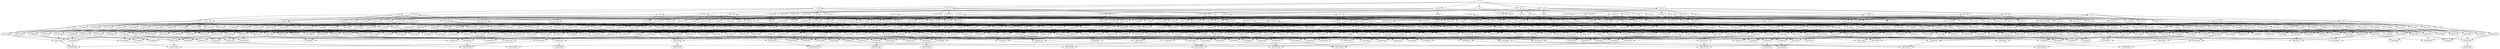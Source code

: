 digraph TicTacToeMoves {
	"...O...X." -> "X..O...X.";
	"...O...X." -> ".X.O...X.";
	"...O...X." -> "..XO...X.";
	"...O...X." -> "...OX..X.";
	"...O...X." -> "...O.X.X.";
	"...O...X." -> "...O..XX.";
	"...O...X." -> "...O...XX";
	"...O...XX" -> "O..O...XX";
	"...O...XX" -> ".O.O...XX";
	"...O...XX" -> "..OO...XX";
	"...O...XX" -> "...OO..XX";
	"...O...XX" -> "...O.O.XX";
	"...O...XX" -> "...O..OXX";
	"...O..XX." -> "O..O..XX.";
	"...O..XX." -> ".O.O..XX.";
	"...O..XX." -> "..OO..XX.";
	"...O..XX." -> "...OO.XX.";
	"...O..XX." -> "...O.OXX.";
	"...O..XX." -> "...O..XXO";
	"...O.X.X." -> "O..O.X.X.";
	"...O.X.X." -> ".O.O.X.X.";
	"...O.X.X." -> "..OO.X.X.";
	"...O.X.X." -> "...OOX.X.";
	"...O.X.X." -> "...O.XOX.";
	"...O.X.X." -> "...O.X.XO";
	"...OX..X." -> "O..OX..X.";
	"...OX..X." -> ".O.OX..X.";
	"...OX..X." -> "..OOX..X.";
	"...OX..X." -> "...OXO.X.";
	"...OX..X." -> "...OX.OX.";
	"...OX..X." -> "...OX..XO";
	"..XO...X." -> "O.XO...X.";
	"..XO...X." -> ".OXO...X.";
	"..XO...X." -> "..XOO..X.";
	"..XO...X." -> "..XO.O.X.";
	"..XO...X." -> "..XO..OX.";
	"..XO...X." -> "..XO...XO";
	".X.O...X." -> "OX.O...X.";
	".X.O...X." -> ".XOO...X.";
	".X.O...X." -> ".X.OO..X.";
	".X.O...X." -> ".X.O.O.X.";
	".X.O...X." -> ".X.O..OX.";
	".X.O...X." -> ".X.O...XO";
	"X..O...X." -> "XO.O...X.";
	"X..O...X." -> "X.OO...X.";
	"X..O...X." -> "X..OO..X.";
	"X..O...X." -> "X..O.O.X.";
	"X..O...X." -> "X..O..OX.";
	"X..O...X." -> "X..O...XO";
	"...O..OXX" -> "X..O..OXX";
	"...O..OXX" -> ".X.O..OXX";
	"...O..OXX" -> "..XO..OXX";
	"...O..OXX" -> "...OX.OXX";
	"...O..OXX" -> "...O.XOXX";
	"...O..XXO" -> "X..O..XXO";
	"...O..XXO" -> ".X.O..XXO";
	"...O..XXO" -> "..XO..XXO";
	"...O..XXO" -> "...OX.XXO";
	"...O..XXO" -> "...O.XXXO";
	"...O.O.XX" -> "X..O.O.XX";
	"...O.O.XX" -> ".X.O.O.XX";
	"...O.O.XX" -> "..XO.O.XX";
	"...O.O.XX" -> "...OXO.XX";
	"...O.O.XX" -> "...O.OXXX";
	"...O.OXX." -> "X..O.OXX.";
	"...O.OXX." -> ".X.O.OXX.";
	"...O.OXX." -> "..XO.OXX.";
	"...O.OXX." -> "...OXOXX.";
	"...O.OXX." -> "...O.OXXX";
	"...O.X.XO" -> "X..O.X.XO";
	"...O.X.XO" -> ".X.O.X.XO";
	"...O.X.XO" -> "..XO.X.XO";
	"...O.X.XO" -> "...OXX.XO";
	"...O.X.XO" -> "...O.XXXO";
	"...O.XOX." -> "X..O.XOX.";
	"...O.XOX." -> ".X.O.XOX.";
	"...O.XOX." -> "..XO.XOX.";
	"...O.XOX." -> "...OXXOX.";
	"...O.XOX." -> "...O.XOXX";
	"...OO..XX" -> "X..OO..XX";
	"...OO..XX" -> ".X.OO..XX";
	"...OO..XX" -> "..XOO..XX";
	"...OO..XX" -> "...OOX.XX";
	"...OO..XX" -> "...OO.XXX";
	"...OO.XX." -> "X..OO.XX.";
	"...OO.XX." -> ".X.OO.XX.";
	"...OO.XX." -> "..XOO.XX.";
	"...OO.XX." -> "...OOXXX.";
	"...OO.XX." -> "...OO.XXX";
	"...OOX.X." -> "X..OOX.X.";
	"...OOX.X." -> ".X.OOX.X.";
	"...OOX.X." -> "..XOOX.X.";
	"...OOX.X." -> "...OOXXX.";
	"...OOX.X." -> "...OOX.XX";
	"...OX..XO" -> "X..OX..XO";
	"...OX..XO" -> ".X.OX..XO";
	"...OX..XO" -> "..XOX..XO";
	"...OX..XO" -> "...OXX.XO";
	"...OX..XO" -> "...OX.XXO";
	"...OX.OX." -> "X..OX.OX.";
	"...OX.OX." -> ".X.OX.OX.";
	"...OX.OX." -> "..XOX.OX.";
	"...OX.OX." -> "...OXXOX.";
	"...OX.OX." -> "...OX.OXX";
	"...OXO.X." -> "X..OXO.X.";
	"...OXO.X." -> ".X.OXO.X.";
	"...OXO.X." -> "..XOXO.X.";
	"...OXO.X." -> "...OXOXX.";
	"...OXO.X." -> "...OXO.XX";
	"..OO...XX" -> "X.OO...XX";
	"..OO...XX" -> ".XOO...XX";
	"..OO...XX" -> "..OOX..XX";
	"..OO...XX" -> "..OO.X.XX";
	"..OO...XX" -> "..OO..XXX";
	"..OO..XX." -> "X.OO..XX.";
	"..OO..XX." -> ".XOO..XX.";
	"..OO..XX." -> "..OOX.XX.";
	"..OO..XX." -> "..OO.XXX.";
	"..OO..XX." -> "..OO..XXX";
	"..OO.X.X." -> "X.OO.X.X.";
	"..OO.X.X." -> ".XOO.X.X.";
	"..OO.X.X." -> "..OOXX.X.";
	"..OO.X.X." -> "..OO.XXX.";
	"..OO.X.X." -> "..OO.X.XX";
	"..OOX..X." -> "X.OOX..X.";
	"..OOX..X." -> ".XOOX..X.";
	"..OOX..X." -> "..OOXX.X.";
	"..OOX..X." -> "..OOX.XX.";
	"..OOX..X." -> "..OOX..XX";
	"..XO...XO" -> "X.XO...XO";
	"..XO...XO" -> ".XXO...XO";
	"..XO...XO" -> "..XOX..XO";
	"..XO...XO" -> "..XO.X.XO";
	"..XO...XO" -> "..XO..XXO";
	"..XO..OX." -> "X.XO..OX.";
	"..XO..OX." -> ".XXO..OX.";
	"..XO..OX." -> "..XOX.OX.";
	"..XO..OX." -> "..XO.XOX.";
	"..XO..OX." -> "..XO..OXX";
	"..XO.O.X." -> "X.XO.O.X.";
	"..XO.O.X." -> ".XXO.O.X.";
	"..XO.O.X." -> "..XOXO.X.";
	"..XO.O.X." -> "..XO.OXX.";
	"..XO.O.X." -> "..XO.O.XX";
	"..XOO..X." -> "X.XOO..X.";
	"..XOO..X." -> ".XXOO..X.";
	"..XOO..X." -> "..XOOX.X.";
	"..XOO..X." -> "..XOO.XX.";
	"..XOO..X." -> "..XOO..XX";
	".O.O...XX" -> "XO.O...XX";
	".O.O...XX" -> ".OXO...XX";
	".O.O...XX" -> ".O.OX..XX";
	".O.O...XX" -> ".O.O.X.XX";
	".O.O...XX" -> ".O.O..XXX";
	".O.O..XX." -> "XO.O..XX.";
	".O.O..XX." -> ".OXO..XX.";
	".O.O..XX." -> ".O.OX.XX.";
	".O.O..XX." -> ".O.O.XXX.";
	".O.O..XX." -> ".O.O..XXX";
	".O.O.X.X." -> "XO.O.X.X.";
	".O.O.X.X." -> ".OXO.X.X.";
	".O.O.X.X." -> ".O.OXX.X.";
	".O.O.X.X." -> ".O.O.XXX.";
	".O.O.X.X." -> ".O.O.X.XX";
	".O.OX..X." -> "XO.OX..X.";
	".O.OX..X." -> ".OXOX..X.";
	".O.OX..X." -> ".O.OXX.X.";
	".O.OX..X." -> ".O.OX.XX.";
	".O.OX..X." -> ".O.OX..XX";
	".OXO...X." -> "XOXO...X.";
	".OXO...X." -> ".OXOX..X.";
	".OXO...X." -> ".OXO.X.X.";
	".OXO...X." -> ".OXO..XX.";
	".OXO...X." -> ".OXO...XX";
	".X.O...XO" -> "XX.O...XO";
	".X.O...XO" -> ".XXO...XO";
	".X.O...XO" -> ".X.OX..XO";
	".X.O...XO" -> ".X.O.X.XO";
	".X.O...XO" -> ".X.O..XXO";
	".X.O..OX." -> "XX.O..OX.";
	".X.O..OX." -> ".XXO..OX.";
	".X.O..OX." -> ".X.OX.OX.";
	".X.O..OX." -> ".X.O.XOX.";
	".X.O..OX." -> ".X.O..OXX";
	".X.O.O.X." -> "XX.O.O.X.";
	".X.O.O.X." -> ".XXO.O.X.";
	".X.O.O.X." -> ".X.OXO.X.";
	".X.O.O.X." -> ".X.O.OXX.";
	".X.O.O.X." -> ".X.O.O.XX";
	".X.OO..X." -> "XX.OO..X.";
	".X.OO..X." -> ".XXOO..X.";
	".X.OO..X." -> ".X.OOX.X.";
	".X.OO..X." -> ".X.OO.XX.";
	".X.OO..X." -> ".X.OO..XX";
	".XOO...X." -> "XXOO...X.";
	".XOO...X." -> ".XOOX..X.";
	".XOO...X." -> ".XOO.X.X.";
	".XOO...X." -> ".XOO..XX.";
	".XOO...X." -> ".XOO...XX";
	"O..O...XX" -> "OX.O...XX";
	"O..O...XX" -> "O.XO...XX";
	"O..O...XX" -> "O..OX..XX";
	"O..O...XX" -> "O..O.X.XX";
	"O..O...XX" -> "O..O..XXX";
	"O..O..XX." -> "OX.O..XX.";
	"O..O..XX." -> "O.XO..XX.";
	"O..O..XX." -> "O..OX.XX.";
	"O..O..XX." -> "O..O.XXX.";
	"O..O..XX." -> "O..O..XXX";
	"O..O.X.X." -> "OX.O.X.X.";
	"O..O.X.X." -> "O.XO.X.X.";
	"O..O.X.X." -> "O..OXX.X.";
	"O..O.X.X." -> "O..O.XXX.";
	"O..O.X.X." -> "O..O.X.XX";
	"O..OX..X." -> "OX.OX..X.";
	"O..OX..X." -> "O.XOX..X.";
	"O..OX..X." -> "O..OXX.X.";
	"O..OX..X." -> "O..OX.XX.";
	"O..OX..X." -> "O..OX..XX";
	"O.XO...X." -> "OXXO...X.";
	"O.XO...X." -> "O.XOX..X.";
	"O.XO...X." -> "O.XO.X.X.";
	"O.XO...X." -> "O.XO..XX.";
	"O.XO...X." -> "O.XO...XX";
	"OX.O...X." -> "OXXO...X.";
	"OX.O...X." -> "OX.OX..X.";
	"OX.O...X." -> "OX.O.X.X.";
	"OX.O...X." -> "OX.O..XX.";
	"OX.O...X." -> "OX.O...XX";
	"X..O...XO" -> "XX.O...XO";
	"X..O...XO" -> "X.XO...XO";
	"X..O...XO" -> "X..OX..XO";
	"X..O...XO" -> "X..O.X.XO";
	"X..O...XO" -> "X..O..XXO";
	"X..O..OX." -> "XX.O..OX.";
	"X..O..OX." -> "X.XO..OX.";
	"X..O..OX." -> "X..OX.OX.";
	"X..O..OX." -> "X..O.XOX.";
	"X..O..OX." -> "X..O..OXX";
	"X..O.O.X." -> "XX.O.O.X.";
	"X..O.O.X." -> "X.XO.O.X.";
	"X..O.O.X." -> "X..OXO.X.";
	"X..O.O.X." -> "X..O.OXX.";
	"X..O.O.X." -> "X..O.O.XX";
	"X..OO..X." -> "XX.OO..X.";
	"X..OO..X." -> "X.XOO..X.";
	"X..OO..X." -> "X..OOX.X.";
	"X..OO..X." -> "X..OO.XX.";
	"X..OO..X." -> "X..OO..XX";
	"X.OO...X." -> "XXOO...X.";
	"X.OO...X." -> "X.OOX..X.";
	"X.OO...X." -> "X.OO.X.X.";
	"X.OO...X." -> "X.OO..XX.";
	"X.OO...X." -> "X.OO...XX";
	"XO.O...X." -> "XOXO...X.";
	"XO.O...X." -> "XO.OX..X.";
	"XO.O...X." -> "XO.O.X.X.";
	"XO.O...X." -> "XO.O..XX.";
	"XO.O...X." -> "XO.O...XX";
	"...O.XOXX" -> "O..O.XOXX";
	"...O.XOXX" -> ".O.O.XOXX";
	"...O.XOXX" -> "..OO.XOXX";
	"...O.XOXX" -> "...OOXOXX";
	"...O.XXXO" -> "O..O.XXXO";
	"...O.XXXO" -> ".O.O.XXXO";
	"...O.XXXO" -> "..OO.XXXO";
	"...O.XXXO" -> "...OOXXXO";
	"...OOX.XX" -> "O..OOX.XX";
	"...OOX.XX" -> ".O.OOX.XX";
	"...OOX.XX" -> "..OOOX.XX";
	"...OOX.XX" -> "...OOXOXX";
	"...OOXXX." -> "O..OOXXX.";
	"...OOXXX." -> ".O.OOXXX.";
	"...OOXXX." -> "..OOOXXX.";
	"...OOXXX." -> "...OOXXXO";
	"...OX.OXX" -> "O..OX.OXX";
	"...OX.OXX" -> ".O.OX.OXX";
	"...OX.OXX" -> "..OOX.OXX";
	"...OX.OXX" -> "...OXOOXX";
	"...OX.XXO" -> "O..OX.XXO";
	"...OX.XXO" -> ".O.OX.XXO";
	"...OX.XXO" -> "..OOX.XXO";
	"...OX.XXO" -> "...OXOXXO";
	"...OXO.XX" -> "O..OXO.XX";
	"...OXO.XX" -> ".O.OXO.XX";
	"...OXO.XX" -> "..OOXO.XX";
	"...OXO.XX" -> "...OXOOXX";
	"...OXOXX." -> "O..OXOXX.";
	"...OXOXX." -> ".O.OXOXX.";
	"...OXOXX." -> "..OOXOXX.";
	"...OXOXX." -> "...OXOXXO";
	"...OXX.XO" -> "O..OXX.XO";
	"...OXX.XO" -> ".O.OXX.XO";
	"...OXX.XO" -> "..OOXX.XO";
	"...OXX.XO" -> "...OXXOXO";
	"...OXXOX." -> "O..OXXOX.";
	"...OXXOX." -> ".O.OXXOX.";
	"...OXXOX." -> "..OOXXOX.";
	"...OXXOX." -> "...OXXOXO";
	"..OO.X.XX" -> "O.OO.X.XX";
	"..OO.X.XX" -> ".OOO.X.XX";
	"..OO.X.XX" -> "..OOOX.XX";
	"..OO.X.XX" -> "..OO.XOXX";
	"..OO.XXX." -> "O.OO.XXX.";
	"..OO.XXX." -> ".OOO.XXX.";
	"..OO.XXX." -> "..OOOXXX.";
	"..OO.XXX." -> "..OO.XXXO";
	"..OOX..XX" -> "O.OOX..XX";
	"..OOX..XX" -> ".OOOX..XX";
	"..OOX..XX" -> "..OOXO.XX";
	"..OOX..XX" -> "..OOX.OXX";
	"..OOX.XX." -> "O.OOX.XX.";
	"..OOX.XX." -> ".OOOX.XX.";
	"..OOX.XX." -> "..OOXOXX.";
	"..OOX.XX." -> "..OOX.XXO";
	"..OOXX.X." -> "O.OOXX.X.";
	"..OOXX.X." -> ".OOOXX.X.";
	"..OOXX.X." -> "..OOXXOX.";
	"..OOXX.X." -> "..OOXX.XO";
	"..XO..OXX" -> "O.XO..OXX";
	"..XO..OXX" -> ".OXO..OXX";
	"..XO..OXX" -> "..XOO.OXX";
	"..XO..OXX" -> "..XO.OOXX";
	"..XO..XXO" -> "O.XO..XXO";
	"..XO..XXO" -> ".OXO..XXO";
	"..XO..XXO" -> "..XOO.XXO";
	"..XO..XXO" -> "..XO.OXXO";
	"..XO.O.XX" -> "O.XO.O.XX";
	"..XO.O.XX" -> ".OXO.O.XX";
	"..XO.O.XX" -> "..XOOO.XX";
	"..XO.O.XX" -> "..XO.OOXX";
	"..XO.OXX." -> "O.XO.OXX.";
	"..XO.OXX." -> ".OXO.OXX.";
	"..XO.OXX." -> "..XOOOXX.";
	"..XO.OXX." -> "..XO.OXXO";
	"..XO.X.XO" -> "O.XO.X.XO";
	"..XO.X.XO" -> ".OXO.X.XO";
	"..XO.X.XO" -> "..XOOX.XO";
	"..XO.X.XO" -> "..XO.XOXO";
	"..XO.XOX." -> "O.XO.XOX.";
	"..XO.XOX." -> ".OXO.XOX.";
	"..XO.XOX." -> "..XOOXOX.";
	"..XO.XOX." -> "..XO.XOXO";
	"..XOO..XX" -> "O.XOO..XX";
	"..XOO..XX" -> ".OXOO..XX";
	"..XOO..XX" -> "..XOOO.XX";
	"..XOO..XX" -> "..XOO.OXX";
	"..XOO.XX." -> "O.XOO.XX.";
	"..XOO.XX." -> ".OXOO.XX.";
	"..XOO.XX." -> "..XOOOXX.";
	"..XOO.XX." -> "..XOO.XXO";
	"..XOOX.X." -> "O.XOOX.X.";
	"..XOOX.X." -> ".OXOOX.X.";
	"..XOOX.X." -> "..XOOXOX.";
	"..XOOX.X." -> "..XOOX.XO";
	"..XOX..XO" -> "O.XOX..XO";
	"..XOX..XO" -> ".OXOX..XO";
	"..XOX..XO" -> "..XOXO.XO";
	"..XOX..XO" -> "..XOX.OXO";
	"..XOX.OX." -> "O.XOX.OX.";
	"..XOX.OX." -> ".OXOX.OX.";
	"..XOX.OX." -> "..XOXOOX.";
	"..XOX.OX." -> "..XOX.OXO";
	"..XOXO.X." -> "O.XOXO.X.";
	"..XOXO.X." -> ".OXOXO.X.";
	"..XOXO.X." -> "..XOXOOX.";
	"..XOXO.X." -> "..XOXO.XO";
	".O.O.X.XX" -> "OO.O.X.XX";
	".O.O.X.XX" -> ".OOO.X.XX";
	".O.O.X.XX" -> ".O.OOX.XX";
	".O.O.X.XX" -> ".O.O.XOXX";
	".O.O.XXX." -> "OO.O.XXX.";
	".O.O.XXX." -> ".OOO.XXX.";
	".O.O.XXX." -> ".O.OOXXX.";
	".O.O.XXX." -> ".O.O.XXXO";
	".O.OX..XX" -> "OO.OX..XX";
	".O.OX..XX" -> ".OOOX..XX";
	".O.OX..XX" -> ".O.OXO.XX";
	".O.OX..XX" -> ".O.OX.OXX";
	".O.OX.XX." -> "OO.OX.XX.";
	".O.OX.XX." -> ".OOOX.XX.";
	".O.OX.XX." -> ".O.OXOXX.";
	".O.OX.XX." -> ".O.OX.XXO";
	".O.OXX.X." -> "OO.OXX.X.";
	".O.OXX.X." -> ".OOOXX.X.";
	".O.OXX.X." -> ".O.OXXOX.";
	".O.OXX.X." -> ".O.OXX.XO";
	".OXO...XX" -> "OOXO...XX";
	".OXO...XX" -> ".OXOO..XX";
	".OXO...XX" -> ".OXO.O.XX";
	".OXO...XX" -> ".OXO..OXX";
	".OXO..XX." -> "OOXO..XX.";
	".OXO..XX." -> ".OXOO.XX.";
	".OXO..XX." -> ".OXO.OXX.";
	".OXO..XX." -> ".OXO..XXO";
	".OXO.X.X." -> "OOXO.X.X.";
	".OXO.X.X." -> ".OXOOX.X.";
	".OXO.X.X." -> ".OXO.XOX.";
	".OXO.X.X." -> ".OXO.X.XO";
	".OXOX..X." -> "OOXOX..X.";
	".OXOX..X." -> ".OXOXO.X.";
	".OXOX..X." -> ".OXOX.OX.";
	".OXOX..X." -> ".OXOX..XO";
	".X.O..OXX" -> "OX.O..OXX";
	".X.O..OXX" -> ".XOO..OXX";
	".X.O..OXX" -> ".X.OO.OXX";
	".X.O..OXX" -> ".X.O.OOXX";
	".X.O..XXO" -> "OX.O..XXO";
	".X.O..XXO" -> ".XOO..XXO";
	".X.O..XXO" -> ".X.OO.XXO";
	".X.O..XXO" -> ".X.O.OXXO";
	".X.O.O.XX" -> "OX.O.O.XX";
	".X.O.O.XX" -> ".XOO.O.XX";
	".X.O.O.XX" -> ".X.OOO.XX";
	".X.O.O.XX" -> ".X.O.OOXX";
	".X.O.OXX." -> "OX.O.OXX.";
	".X.O.OXX." -> ".XOO.OXX.";
	".X.O.OXX." -> ".X.OOOXX.";
	".X.O.OXX." -> ".X.O.OXXO";
	".X.O.X.XO" -> "OX.O.X.XO";
	".X.O.X.XO" -> ".XOO.X.XO";
	".X.O.X.XO" -> ".X.OOX.XO";
	".X.O.X.XO" -> ".X.O.XOXO";
	".X.O.XOX." -> "OX.O.XOX.";
	".X.O.XOX." -> ".XOO.XOX.";
	".X.O.XOX." -> ".X.OOXOX.";
	".X.O.XOX." -> ".X.O.XOXO";
	".X.OO..XX" -> "OX.OO..XX";
	".X.OO..XX" -> ".XOOO..XX";
	".X.OO..XX" -> ".X.OOO.XX";
	".X.OO..XX" -> ".X.OO.OXX";
	".X.OO.XX." -> "OX.OO.XX.";
	".X.OO.XX." -> ".XOOO.XX.";
	".X.OO.XX." -> ".X.OOOXX.";
	".X.OO.XX." -> ".X.OO.XXO";
	".X.OOX.X." -> "OX.OOX.X.";
	".X.OOX.X." -> ".XOOOX.X.";
	".X.OOX.X." -> ".X.OOXOX.";
	".X.OOX.X." -> ".X.OOX.XO";
	".XOO...XX" -> "OXOO...XX";
	".XOO...XX" -> ".XOOO..XX";
	".XOO...XX" -> ".XOO.O.XX";
	".XOO...XX" -> ".XOO..OXX";
	".XOO..XX." -> "OXOO..XX.";
	".XOO..XX." -> ".XOOO.XX.";
	".XOO..XX." -> ".XOO.OXX.";
	".XOO..XX." -> ".XOO..XXO";
	".XOO.X.X." -> "OXOO.X.X.";
	".XOO.X.X." -> ".XOOOX.X.";
	".XOO.X.X." -> ".XOO.XOX.";
	".XOO.X.X." -> ".XOO.X.XO";
	".XXO...XO" -> "OXXO...XO";
	".XXO...XO" -> ".XXOO..XO";
	".XXO...XO" -> ".XXO.O.XO";
	".XXO...XO" -> ".XXO..OXO";
	".XXO..OX." -> "OXXO..OX.";
	".XXO..OX." -> ".XXOO.OX.";
	".XXO..OX." -> ".XXO.OOX.";
	".XXO..OX." -> ".XXO..OXO";
	".XXO.O.X." -> "OXXO.O.X.";
	".XXO.O.X." -> ".XXOOO.X.";
	".XXO.O.X." -> ".XXO.OOX.";
	".XXO.O.X." -> ".XXO.O.XO";
	".XXOO..X." -> "OXXOO..X.";
	".XXOO..X." -> ".XXOOO.X.";
	".XXOO..X." -> ".XXOO.OX.";
	".XXOO..X." -> ".XXOO..XO";
	"O..O.X.XX" -> "OO.O.X.XX";
	"O..O.X.XX" -> "O.OO.X.XX";
	"O..O.X.XX" -> "O..OOX.XX";
	"O..O.X.XX" -> "O..O.XOXX";
	"O..O.XXX." -> "OO.O.XXX.";
	"O..O.XXX." -> "O.OO.XXX.";
	"O..O.XXX." -> "O..OOXXX.";
	"O..O.XXX." -> "O..O.XXXO";
	"O..OX..XX" -> "OO.OX..XX";
	"O..OX..XX" -> "O.OOX..XX";
	"O..OX..XX" -> "O..OXO.XX";
	"O..OX..XX" -> "O..OX.OXX";
	"O..OX.XX." -> "OO.OX.XX.";
	"O..OX.XX." -> "O.OOX.XX.";
	"O..OX.XX." -> "O..OXOXX.";
	"O..OX.XX." -> "O..OX.XXO";
	"O..OXX.X." -> "OO.OXX.X.";
	"O..OXX.X." -> "O.OOXX.X.";
	"O..OXX.X." -> "O..OXXOX.";
	"O..OXX.X." -> "O..OXX.XO";
	"O.XO...XX" -> "OOXO...XX";
	"O.XO...XX" -> "O.XOO..XX";
	"O.XO...XX" -> "O.XO.O.XX";
	"O.XO...XX" -> "O.XO..OXX";
	"O.XO..XX." -> "OOXO..XX.";
	"O.XO..XX." -> "O.XOO.XX.";
	"O.XO..XX." -> "O.XO.OXX.";
	"O.XO..XX." -> "O.XO..XXO";
	"O.XO.X.X." -> "OOXO.X.X.";
	"O.XO.X.X." -> "O.XOOX.X.";
	"O.XO.X.X." -> "O.XO.XOX.";
	"O.XO.X.X." -> "O.XO.X.XO";
	"O.XOX..X." -> "OOXOX..X.";
	"O.XOX..X." -> "O.XOXO.X.";
	"O.XOX..X." -> "O.XOX.OX.";
	"O.XOX..X." -> "O.XOX..XO";
	"OX.O...XX" -> "OXOO...XX";
	"OX.O...XX" -> "OX.OO..XX";
	"OX.O...XX" -> "OX.O.O.XX";
	"OX.O...XX" -> "OX.O..OXX";
	"OX.O..XX." -> "OXOO..XX.";
	"OX.O..XX." -> "OX.OO.XX.";
	"OX.O..XX." -> "OX.O.OXX.";
	"OX.O..XX." -> "OX.O..XXO";
	"OX.O.X.X." -> "OXOO.X.X.";
	"OX.O.X.X." -> "OX.OOX.X.";
	"OX.O.X.X." -> "OX.O.XOX.";
	"OX.O.X.X." -> "OX.O.X.XO";
	"OXXO...X." -> "OXXOO..X.";
	"OXXO...X." -> "OXXO.O.X.";
	"OXXO...X." -> "OXXO..OX.";
	"OXXO...X." -> "OXXO...XO";
	"X..O..OXX" -> "XO.O..OXX";
	"X..O..OXX" -> "X.OO..OXX";
	"X..O..OXX" -> "X..OO.OXX";
	"X..O..OXX" -> "X..O.OOXX";
	"X..O..XXO" -> "XO.O..XXO";
	"X..O..XXO" -> "X.OO..XXO";
	"X..O..XXO" -> "X..OO.XXO";
	"X..O..XXO" -> "X..O.OXXO";
	"X..O.O.XX" -> "XO.O.O.XX";
	"X..O.O.XX" -> "X.OO.O.XX";
	"X..O.O.XX" -> "X..OOO.XX";
	"X..O.O.XX" -> "X..O.OOXX";
	"X..O.OXX." -> "XO.O.OXX.";
	"X..O.OXX." -> "X.OO.OXX.";
	"X..O.OXX." -> "X..OOOXX.";
	"X..O.OXX." -> "X..O.OXXO";
	"X..O.X.XO" -> "XO.O.X.XO";
	"X..O.X.XO" -> "X.OO.X.XO";
	"X..O.X.XO" -> "X..OOX.XO";
	"X..O.X.XO" -> "X..O.XOXO";
	"X..O.XOX." -> "XO.O.XOX.";
	"X..O.XOX." -> "X.OO.XOX.";
	"X..O.XOX." -> "X..OOXOX.";
	"X..O.XOX." -> "X..O.XOXO";
	"X..OO..XX" -> "XO.OO..XX";
	"X..OO..XX" -> "X.OOO..XX";
	"X..OO..XX" -> "X..OOO.XX";
	"X..OO..XX" -> "X..OO.OXX";
	"X..OO.XX." -> "XO.OO.XX.";
	"X..OO.XX." -> "X.OOO.XX.";
	"X..OO.XX." -> "X..OOOXX.";
	"X..OO.XX." -> "X..OO.XXO";
	"X..OOX.X." -> "XO.OOX.X.";
	"X..OOX.X." -> "X.OOOX.X.";
	"X..OOX.X." -> "X..OOXOX.";
	"X..OOX.X." -> "X..OOX.XO";
	"X..OX..XO" -> "XO.OX..XO";
	"X..OX..XO" -> "X.OOX..XO";
	"X..OX..XO" -> "X..OXO.XO";
	"X..OX..XO" -> "X..OX.OXO";
	"X..OX.OX." -> "XO.OX.OX.";
	"X..OX.OX." -> "X.OOX.OX.";
	"X..OX.OX." -> "X..OXOOX.";
	"X..OX.OX." -> "X..OX.OXO";
	"X..OXO.X." -> "XO.OXO.X.";
	"X..OXO.X." -> "X.OOXO.X.";
	"X..OXO.X." -> "X..OXOOX.";
	"X..OXO.X." -> "X..OXO.XO";
	"X.OO...XX" -> "XOOO...XX";
	"X.OO...XX" -> "X.OOO..XX";
	"X.OO...XX" -> "X.OO.O.XX";
	"X.OO...XX" -> "X.OO..OXX";
	"X.OO..XX." -> "XOOO..XX.";
	"X.OO..XX." -> "X.OOO.XX.";
	"X.OO..XX." -> "X.OO.OXX.";
	"X.OO..XX." -> "X.OO..XXO";
	"X.OO.X.X." -> "XOOO.X.X.";
	"X.OO.X.X." -> "X.OOOX.X.";
	"X.OO.X.X." -> "X.OO.XOX.";
	"X.OO.X.X." -> "X.OO.X.XO";
	"X.OOX..X." -> "XOOOX..X.";
	"X.OOX..X." -> "X.OOXO.X.";
	"X.OOX..X." -> "X.OOX.OX.";
	"X.OOX..X." -> "X.OOX..XO";
	"X.XO...XO" -> "XOXO...XO";
	"X.XO...XO" -> "X.XOO..XO";
	"X.XO...XO" -> "X.XO.O.XO";
	"X.XO...XO" -> "X.XO..OXO";
	"X.XO..OX." -> "XOXO..OX.";
	"X.XO..OX." -> "X.XOO.OX.";
	"X.XO..OX." -> "X.XO.OOX.";
	"X.XO..OX." -> "X.XO..OXO";
	"X.XO.O.X." -> "XOXO.O.X.";
	"X.XO.O.X." -> "X.XOOO.X.";
	"X.XO.O.X." -> "X.XO.OOX.";
	"X.XO.O.X." -> "X.XO.O.XO";
	"X.XOO..X." -> "XOXOO..X.";
	"X.XOO..X." -> "X.XOOO.X.";
	"X.XOO..X." -> "X.XOO.OX.";
	"X.XOO..X." -> "X.XOO..XO";
	"XO.O...XX" -> "XOOO...XX";
	"XO.O...XX" -> "XO.OO..XX";
	"XO.O...XX" -> "XO.O.O.XX";
	"XO.O...XX" -> "XO.O..OXX";
	"XO.O..XX." -> "XOOO..XX.";
	"XO.O..XX." -> "XO.OO.XX.";
	"XO.O..XX." -> "XO.O.OXX.";
	"XO.O..XX." -> "XO.O..XXO";
	"XO.O.X.X." -> "XOOO.X.X.";
	"XO.O.X.X." -> "XO.OOX.X.";
	"XO.O.X.X." -> "XO.O.XOX.";
	"XO.O.X.X." -> "XO.O.X.XO";
	"XO.OX..X." -> "XOOOX..X.";
	"XO.OX..X." -> "XO.OXO.X.";
	"XO.OX..X." -> "XO.OX.OX.";
	"XO.OX..X." -> "XO.OX..XO";
	"XOXO...X." -> "XOXOO..X.";
	"XOXO...X." -> "XOXO.O.X.";
	"XOXO...X." -> "XOXO..OX.";
	"XOXO...X." -> "XOXO...XO";
	"XX.O...XO" -> "XXOO...XO";
	"XX.O...XO" -> "XX.OO..XO";
	"XX.O...XO" -> "XX.O.O.XO";
	"XX.O...XO" -> "XX.O..OXO";
	"XX.O..OX." -> "XXOO..OX.";
	"XX.O..OX." -> "XX.OO.OX.";
	"XX.O..OX." -> "XX.O.OOX.";
	"XX.O..OX." -> "XX.O..OXO";
	"XX.O.O.X." -> "XXOO.O.X.";
	"XX.O.O.X." -> "XX.OOO.X.";
	"XX.O.O.X." -> "XX.O.OOX.";
	"XX.O.O.X." -> "XX.O.O.XO";
	"XX.OO..X." -> "XXOOO..X.";
	"XX.OO..X." -> "XX.OOO.X.";
	"XX.OO..X." -> "XX.OO.OX.";
	"XX.OO..X." -> "XX.OO..XO";
	"XXOO...X." -> "XXOOO..X.";
	"XXOO...X." -> "XXOO.O.X.";
	"XXOO...X." -> "XXOO..OX.";
	"XXOO...X." -> "XXOO...XO";
	"...OOXOXX" -> "X..OOXOXX";
	"...OOXOXX" -> ".X.OOXOXX";
	"...OOXOXX" -> "..XOOXOXX";
	"...OOXXXO" -> "X..OOXXXO";
	"...OOXXXO" -> ".X.OOXXXO";
	"...OOXXXO" -> "..XOOXXXO";
	"...OXOOXX" -> "X..OXOOXX";
	"...OXOOXX" -> ".X.OXOOXX";
	"...OXOOXX" -> "..XOXOOXX";
	"...OXOXXO" -> "X..OXOXXO";
	"...OXOXXO" -> ".X.OXOXXO";
	"...OXOXXO" -> "..XOXOXXO";
	"...OXXOXO" -> "X..OXXOXO";
	"...OXXOXO" -> ".X.OXXOXO";
	"...OXXOXO" -> "..XOXXOXO";
	"..OO.XOXX" -> "X.OO.XOXX";
	"..OO.XOXX" -> ".XOO.XOXX";
	"..OO.XOXX" -> "..OOXXOXX";
	"..OO.XXXO" -> "X.OO.XXXO";
	"..OO.XXXO" -> ".XOO.XXXO";
	"..OO.XXXO" -> "..OOXXXXO";
	"..OOOX.XX" -> "X.OOOX.XX";
	"..OOOX.XX" -> ".XOOOX.XX";
	"..OOOX.XX" -> "..OOOXXXX";
	"..OOOXXX." -> "X.OOOXXX.";
	"..OOOXXX." -> ".XOOOXXX.";
	"..OOOXXX." -> "..OOOXXXX";
	"..OOX.OXX" -> "X.OOX.OXX";
	"..OOX.OXX" -> ".XOOX.OXX";
	"..OOX.OXX" -> "..OOXXOXX";
	"..OOX.XXO" -> "X.OOX.XXO";
	"..OOX.XXO" -> ".XOOX.XXO";
	"..OOX.XXO" -> "..OOXXXXO";
	"..OOXO.XX" -> "X.OOXO.XX";
	"..OOXO.XX" -> ".XOOXO.XX";
	"..OOXO.XX" -> "..OOXOXXX";
	"..OOXOXX." -> "X.OOXOXX.";
	"..OOXOXX." -> ".XOOXOXX.";
	"..OOXOXX." -> "..OOXOXXX";
	"..OOXX.XO" -> "X.OOXX.XO";
	"..OOXX.XO" -> ".XOOXX.XO";
	"..OOXX.XO" -> "..OOXXXXO";
	"..OOXXOX." -> "X.OOXXOX.";
	"..OOXXOX." -> ".XOOXXOX.";
	"..OOXXOX." -> "..OOXXOXX";
	"..XO.OOXX" -> "X.XO.OOXX";
	"..XO.OOXX" -> ".XXO.OOXX";
	"..XO.OOXX" -> "..XOXOOXX";
	"..XO.OXXO" -> "X.XO.OXXO";
	"..XO.OXXO" -> ".XXO.OXXO";
	"..XO.OXXO" -> "..XOXOXXO";
	"..XO.XOXO" -> "X.XO.XOXO";
	"..XO.XOXO" -> ".XXO.XOXO";
	"..XO.XOXO" -> "..XOXXOXO";
	"..XOO.OXX" -> "X.XOO.OXX";
	"..XOO.OXX" -> ".XXOO.OXX";
	"..XOO.OXX" -> "..XOOXOXX";
	"..XOO.XXO" -> "X.XOO.XXO";
	"..XOO.XXO" -> ".XXOO.XXO";
	"..XOO.XXO" -> "..XOOXXXO";
	"..XOOX.XO" -> "X.XOOX.XO";
	"..XOOX.XO" -> ".XXOOX.XO";
	"..XOOX.XO" -> "..XOOXXXO";
	"..XOOXOX." -> "X.XOOXOX.";
	"..XOOXOX." -> ".XXOOXOX.";
	"..XOOXOX." -> "..XOOXOXX";
	"..XOX.OXO" -> "X.XOX.OXO";
	"..XOX.OXO" -> ".XXOX.OXO";
	"..XOX.OXO" -> "..XOXXOXO";
	"..XOXO.XO" -> "X.XOXO.XO";
	"..XOXO.XO" -> ".XXOXO.XO";
	"..XOXO.XO" -> "..XOXOXXO";
	"..XOXOOX." -> "X.XOXOOX.";
	"..XOXOOX." -> ".XXOXOOX.";
	"..XOXOOX." -> "..XOXOOXX";
	".O.O.XOXX" -> "XO.O.XOXX";
	".O.O.XOXX" -> ".OXO.XOXX";
	".O.O.XOXX" -> ".O.OXXOXX";
	".O.O.XXXO" -> "XO.O.XXXO";
	".O.O.XXXO" -> ".OXO.XXXO";
	".O.O.XXXO" -> ".O.OXXXXO";
	".O.OOX.XX" -> "XO.OOX.XX";
	".O.OOX.XX" -> ".OXOOX.XX";
	".O.OOX.XX" -> ".O.OOXXXX";
	".O.OOXXX." -> "XO.OOXXX.";
	".O.OOXXX." -> ".OXOOXXX.";
	".O.OOXXX." -> ".O.OOXXXX";
	".O.OX.OXX" -> "XO.OX.OXX";
	".O.OX.OXX" -> ".OXOX.OXX";
	".O.OX.OXX" -> ".O.OXXOXX";
	".O.OX.XXO" -> "XO.OX.XXO";
	".O.OX.XXO" -> ".OXOX.XXO";
	".O.OX.XXO" -> ".O.OXXXXO";
	".O.OXO.XX" -> "XO.OXO.XX";
	".O.OXO.XX" -> ".OXOXO.XX";
	".O.OXO.XX" -> ".O.OXOXXX";
	".O.OXOXX." -> "XO.OXOXX.";
	".O.OXOXX." -> ".OXOXOXX.";
	".O.OXOXX." -> ".O.OXOXXX";
	".O.OXX.XO" -> "XO.OXX.XO";
	".O.OXX.XO" -> ".OXOXX.XO";
	".O.OXX.XO" -> ".O.OXXXXO";
	".O.OXXOX." -> "XO.OXXOX.";
	".O.OXXOX." -> ".OXOXXOX.";
	".O.OXXOX." -> ".O.OXXOXX";
	".OOO.X.XX" -> "XOOO.X.XX";
	".OOO.X.XX" -> ".OOOXX.XX";
	".OOO.X.XX" -> ".OOO.XXXX";
	".OOO.XXX." -> "XOOO.XXX.";
	".OOO.XXX." -> ".OOOXXXX.";
	".OOO.XXX." -> ".OOO.XXXX";
	".OOOX..XX" -> "XOOOX..XX";
	".OOOX..XX" -> ".OOOXX.XX";
	".OOOX..XX" -> ".OOOX.XXX";
	".OOOX.XX." -> "XOOOX.XX.";
	".OOOX.XX." -> ".OOOXXXX.";
	".OOOX.XX." -> ".OOOX.XXX";
	".OOOXX.X." -> "XOOOXX.X.";
	".OOOXX.X." -> ".OOOXXXX.";
	".OOOXX.X." -> ".OOOXX.XX";
	".OXO..OXX" -> "XOXO..OXX";
	".OXO..OXX" -> ".OXOX.OXX";
	".OXO..OXX" -> ".OXO.XOXX";
	".OXO..XXO" -> "XOXO..XXO";
	".OXO..XXO" -> ".OXOX.XXO";
	".OXO..XXO" -> ".OXO.XXXO";
	".OXO.O.XX" -> "XOXO.O.XX";
	".OXO.O.XX" -> ".OXOXO.XX";
	".OXO.O.XX" -> ".OXO.OXXX";
	".OXO.OXX." -> "XOXO.OXX.";
	".OXO.OXX." -> ".OXOXOXX.";
	".OXO.OXX." -> ".OXO.OXXX";
	".OXO.X.XO" -> "XOXO.X.XO";
	".OXO.X.XO" -> ".OXOXX.XO";
	".OXO.X.XO" -> ".OXO.XXXO";
	".OXO.XOX." -> "XOXO.XOX.";
	".OXO.XOX." -> ".OXOXXOX.";
	".OXO.XOX." -> ".OXO.XOXX";
	".OXOO..XX" -> "XOXOO..XX";
	".OXOO..XX" -> ".OXOOX.XX";
	".OXOO..XX" -> ".OXOO.XXX";
	".OXOO.XX." -> "XOXOO.XX.";
	".OXOO.XX." -> ".OXOOXXX.";
	".OXOO.XX." -> ".OXOO.XXX";
	".OXOOX.X." -> "XOXOOX.X.";
	".OXOOX.X." -> ".OXOOXXX.";
	".OXOOX.X." -> ".OXOOX.XX";
	".OXOX..XO" -> "XOXOX..XO";
	".OXOX..XO" -> ".OXOXX.XO";
	".OXOX..XO" -> ".OXOX.XXO";
	".OXOX.OX." -> "XOXOX.OX.";
	".OXOX.OX." -> ".OXOXXOX.";
	".OXOX.OX." -> ".OXOX.OXX";
	".OXOXO.X." -> "XOXOXO.X.";
	".OXOXO.X." -> ".OXOXOXX.";
	".OXOXO.X." -> ".OXOXO.XX";
	".X.O.OOXX" -> "XX.O.OOXX";
	".X.O.OOXX" -> ".XXO.OOXX";
	".X.O.OOXX" -> ".X.OXOOXX";
	".X.O.OXXO" -> "XX.O.OXXO";
	".X.O.OXXO" -> ".XXO.OXXO";
	".X.O.OXXO" -> ".X.OXOXXO";
	".X.O.XOXO" -> "XX.O.XOXO";
	".X.O.XOXO" -> ".XXO.XOXO";
	".X.O.XOXO" -> ".X.OXXOXO";
	".X.OO.OXX" -> "XX.OO.OXX";
	".X.OO.OXX" -> ".XXOO.OXX";
	".X.OO.OXX" -> ".X.OOXOXX";
	".X.OO.XXO" -> "XX.OO.XXO";
	".X.OO.XXO" -> ".XXOO.XXO";
	".X.OO.XXO" -> ".X.OOXXXO";
	".X.OOX.XO" -> "XX.OOX.XO";
	".X.OOX.XO" -> ".XXOOX.XO";
	".X.OOX.XO" -> ".X.OOXXXO";
	".X.OOXOX." -> "XX.OOXOX.";
	".X.OOXOX." -> ".XXOOXOX.";
	".X.OOXOX." -> ".X.OOXOXX";
	".XOO..OXX" -> "XXOO..OXX";
	".XOO..OXX" -> ".XOOX.OXX";
	".XOO..OXX" -> ".XOO.XOXX";
	".XOO..XXO" -> "XXOO..XXO";
	".XOO..XXO" -> ".XOOX.XXO";
	".XOO..XXO" -> ".XOO.XXXO";
	".XOO.O.XX" -> "XXOO.O.XX";
	".XOO.O.XX" -> ".XOOXO.XX";
	".XOO.O.XX" -> ".XOO.OXXX";
	".XOO.OXX." -> "XXOO.OXX.";
	".XOO.OXX." -> ".XOOXOXX.";
	".XOO.OXX." -> ".XOO.OXXX";
	".XOO.X.XO" -> "XXOO.X.XO";
	".XOO.X.XO" -> ".XOOXX.XO";
	".XOO.X.XO" -> ".XOO.XXXO";
	".XOO.XOX." -> "XXOO.XOX.";
	".XOO.XOX." -> ".XOOXXOX.";
	".XOO.XOX." -> ".XOO.XOXX";
	".XOOO..XX" -> "XXOOO..XX";
	".XOOO..XX" -> ".XOOOX.XX";
	".XOOO..XX" -> ".XOOO.XXX";
	".XOOO.XX." -> "XXOOO.XX.";
	".XOOO.XX." -> ".XOOOXXX.";
	".XOOO.XX." -> ".XOOO.XXX";
	".XOOOX.X." -> "XXOOOX.X.";
	".XOOOX.X." -> ".XOOOXXX.";
	".XOOOX.X." -> ".XOOOX.XX";
	".XXO..OXO" -> "XXXO..OXO";
	".XXO..OXO" -> ".XXOX.OXO";
	".XXO..OXO" -> ".XXO.XOXO";
	".XXO.O.XO" -> "XXXO.O.XO";
	".XXO.O.XO" -> ".XXOXO.XO";
	".XXO.O.XO" -> ".XXO.OXXO";
	".XXO.OOX." -> "XXXO.OOX.";
	".XXO.OOX." -> ".XXOXOOX.";
	".XXO.OOX." -> ".XXO.OOXX";
	".XXOO..XO" -> "XXXOO..XO";
	".XXOO..XO" -> ".XXOOX.XO";
	".XXOO..XO" -> ".XXOO.XXO";
	".XXOO.OX." -> "XXXOO.OX.";
	".XXOO.OX." -> ".XXOOXOX.";
	".XXOO.OX." -> ".XXOO.OXX";
	"O..O.XXXO" -> "OX.O.XXXO";
	"O..O.XXXO" -> "O.XO.XXXO";
	"O..O.XXXO" -> "O..OXXXXO";
	"O..OOX.XX" -> "OX.OOX.XX";
	"O..OOX.XX" -> "O.XOOX.XX";
	"O..OOX.XX" -> "O..OOXXXX";
	"O..OOXXX." -> "OX.OOXXX.";
	"O..OOXXX." -> "O.XOOXXX.";
	"O..OOXXX." -> "O..OOXXXX";
	"O..OX.XXO" -> "OX.OX.XXO";
	"O..OX.XXO" -> "O.XOX.XXO";
	"O..OX.XXO" -> "O..OXXXXO";
	"O..OXO.XX" -> "OX.OXO.XX";
	"O..OXO.XX" -> "O.XOXO.XX";
	"O..OXO.XX" -> "O..OXOXXX";
	"O..OXOXX." -> "OX.OXOXX.";
	"O..OXOXX." -> "O.XOXOXX.";
	"O..OXOXX." -> "O..OXOXXX";
	"O..OXX.XO" -> "OX.OXX.XO";
	"O..OXX.XO" -> "O.XOXX.XO";
	"O..OXX.XO" -> "O..OXXXXO";
	"O.OO.X.XX" -> "OXOO.X.XX";
	"O.OO.X.XX" -> "O.OOXX.XX";
	"O.OO.X.XX" -> "O.OO.XXXX";
	"O.OO.XXX." -> "OXOO.XXX.";
	"O.OO.XXX." -> "O.OOXXXX.";
	"O.OO.XXX." -> "O.OO.XXXX";
	"O.OOX..XX" -> "OXOOX..XX";
	"O.OOX..XX" -> "O.OOXX.XX";
	"O.OOX..XX" -> "O.OOX.XXX";
	"O.OOX.XX." -> "OXOOX.XX.";
	"O.OOX.XX." -> "O.OOXXXX.";
	"O.OOX.XX." -> "O.OOX.XXX";
	"O.OOXX.X." -> "OXOOXX.X.";
	"O.OOXX.X." -> "O.OOXXXX.";
	"O.OOXX.X." -> "O.OOXX.XX";
	"O.XO..XXO" -> "OXXO..XXO";
	"O.XO..XXO" -> "O.XOX.XXO";
	"O.XO..XXO" -> "O.XO.XXXO";
	"O.XO.O.XX" -> "OXXO.O.XX";
	"O.XO.O.XX" -> "O.XOXO.XX";
	"O.XO.O.XX" -> "O.XO.OXXX";
	"O.XO.OXX." -> "OXXO.OXX.";
	"O.XO.OXX." -> "O.XOXOXX.";
	"O.XO.OXX." -> "O.XO.OXXX";
	"O.XO.X.XO" -> "OXXO.X.XO";
	"O.XO.X.XO" -> "O.XOXX.XO";
	"O.XO.X.XO" -> "O.XO.XXXO";
	"O.XOO..XX" -> "OXXOO..XX";
	"O.XOO..XX" -> "O.XOOX.XX";
	"O.XOO..XX" -> "O.XOO.XXX";
	"O.XOO.XX." -> "OXXOO.XX.";
	"O.XOO.XX." -> "O.XOOXXX.";
	"O.XOO.XX." -> "O.XOO.XXX";
	"O.XOOX.X." -> "OXXOOX.X.";
	"O.XOOX.X." -> "O.XOOXXX.";
	"O.XOOX.X." -> "O.XOOX.XX";
	"O.XOX..XO" -> "OXXOX..XO";
	"O.XOX..XO" -> "O.XOXX.XO";
	"O.XOX..XO" -> "O.XOX.XXO";
	"O.XOXO.X." -> "OXXOXO.X.";
	"O.XOXO.X." -> "O.XOXOXX.";
	"O.XOXO.X." -> "O.XOXO.XX";
	"OO.O.X.XX" -> "OOXO.X.XX";
	"OO.O.X.XX" -> "OO.OXX.XX";
	"OO.O.X.XX" -> "OO.O.XXXX";
	"OO.O.XXX." -> "OOXO.XXX.";
	"OO.O.XXX." -> "OO.OXXXX.";
	"OO.O.XXX." -> "OO.O.XXXX";
	"OO.OX..XX" -> "OOXOX..XX";
	"OO.OX..XX" -> "OO.OXX.XX";
	"OO.OX..XX" -> "OO.OX.XXX";
	"OO.OX.XX." -> "OOXOX.XX.";
	"OO.OX.XX." -> "OO.OXXXX.";
	"OO.OX.XX." -> "OO.OX.XXX";
	"OO.OXX.X." -> "OOXOXX.X.";
	"OO.OXX.X." -> "OO.OXXXX.";
	"OO.OXX.X." -> "OO.OXX.XX";
	"OOXO...XX" -> "OOXOX..XX";
	"OOXO...XX" -> "OOXO.X.XX";
	"OOXO...XX" -> "OOXO..XXX";
	"OOXO..XX." -> "OOXOX.XX.";
	"OOXO..XX." -> "OOXO.XXX.";
	"OOXO..XX." -> "OOXO..XXX";
	"OOXO.X.X." -> "OOXOXX.X.";
	"OOXO.X.X." -> "OOXO.XXX.";
	"OOXO.X.X." -> "OOXO.X.XX";
	"OOXOX..X." -> "OOXOXX.X.";
	"OOXOX..X." -> "OOXOX.XX.";
	"OOXOX..X." -> "OOXOX..XX";
	"OX.O..XXO" -> "OXXO..XXO";
	"OX.O..XXO" -> "OX.OX.XXO";
	"OX.O..XXO" -> "OX.O.XXXO";
	"OX.O.O.XX" -> "OXXO.O.XX";
	"OX.O.O.XX" -> "OX.OXO.XX";
	"OX.O.O.XX" -> "OX.O.OXXX";
	"OX.O.OXX." -> "OXXO.OXX.";
	"OX.O.OXX." -> "OX.OXOXX.";
	"OX.O.OXX." -> "OX.O.OXXX";
	"OX.O.X.XO" -> "OXXO.X.XO";
	"OX.O.X.XO" -> "OX.OXX.XO";
	"OX.O.X.XO" -> "OX.O.XXXO";
	"OX.OO..XX" -> "OXXOO..XX";
	"OX.OO..XX" -> "OX.OOX.XX";
	"OX.OO..XX" -> "OX.OO.XXX";
	"OX.OO.XX." -> "OXXOO.XX.";
	"OX.OO.XX." -> "OX.OOXXX.";
	"OX.OO.XX." -> "OX.OO.XXX";
	"OX.OOX.X." -> "OXXOOX.X.";
	"OX.OOX.X." -> "OX.OOXXX.";
	"OX.OOX.X." -> "OX.OOX.XX";
	"OXOO...XX" -> "OXOOX..XX";
	"OXOO...XX" -> "OXOO.X.XX";
	"OXOO...XX" -> "OXOO..XXX";
	"OXOO..XX." -> "OXOOX.XX.";
	"OXOO..XX." -> "OXOO.XXX.";
	"OXOO..XX." -> "OXOO..XXX";
	"OXOO.X.X." -> "OXOOXX.X.";
	"OXOO.X.X." -> "OXOO.XXX.";
	"OXOO.X.X." -> "OXOO.X.XX";
	"OXXO...XO" -> "OXXOX..XO";
	"OXXO...XO" -> "OXXO.X.XO";
	"OXXO...XO" -> "OXXO..XXO";
	"OXXO.O.X." -> "OXXOXO.X.";
	"OXXO.O.X." -> "OXXO.OXX.";
	"OXXO.O.X." -> "OXXO.O.XX";
	"OXXOO..X." -> "OXXOOX.X.";
	"OXXOO..X." -> "OXXOO.XX.";
	"OXXOO..X." -> "OXXOO..XX";
	"X..O.OOXX" -> "XX.O.OOXX";
	"X..O.OOXX" -> "X.XO.OOXX";
	"X..O.OOXX" -> "X..OXOOXX";
	"X..O.OXXO" -> "XX.O.OXXO";
	"X..O.OXXO" -> "X.XO.OXXO";
	"X..O.OXXO" -> "X..OXOXXO";
	"X..O.XOXO" -> "XX.O.XOXO";
	"X..O.XOXO" -> "X.XO.XOXO";
	"X..O.XOXO" -> "X..OXXOXO";
	"X..OO.OXX" -> "XX.OO.OXX";
	"X..OO.OXX" -> "X.XOO.OXX";
	"X..OO.OXX" -> "X..OOXOXX";
	"X..OO.XXO" -> "XX.OO.XXO";
	"X..OO.XXO" -> "X.XOO.XXO";
	"X..OO.XXO" -> "X..OOXXXO";
	"X..OOX.XO" -> "XX.OOX.XO";
	"X..OOX.XO" -> "X.XOOX.XO";
	"X..OOX.XO" -> "X..OOXXXO";
	"X..OOXOX." -> "XX.OOXOX.";
	"X..OOXOX." -> "X.XOOXOX.";
	"X..OOXOX." -> "X..OOXOXX";
	"X..OX.OXO" -> "XX.OX.OXO";
	"X..OX.OXO" -> "X.XOX.OXO";
	"X..OX.OXO" -> "X..OXXOXO";
	"X..OXO.XO" -> "XX.OXO.XO";
	"X..OXO.XO" -> "X.XOXO.XO";
	"X..OXO.XO" -> "X..OXOXXO";
	"X..OXOOX." -> "XX.OXOOX.";
	"X..OXOOX." -> "X.XOXOOX.";
	"X..OXOOX." -> "X..OXOOXX";
	"X.OO..OXX" -> "XXOO..OXX";
	"X.OO..OXX" -> "X.OOX.OXX";
	"X.OO..OXX" -> "X.OO.XOXX";
	"X.OO..XXO" -> "XXOO..XXO";
	"X.OO..XXO" -> "X.OOX.XXO";
	"X.OO..XXO" -> "X.OO.XXXO";
	"X.OO.O.XX" -> "XXOO.O.XX";
	"X.OO.O.XX" -> "X.OOXO.XX";
	"X.OO.O.XX" -> "X.OO.OXXX";
	"X.OO.OXX." -> "XXOO.OXX.";
	"X.OO.OXX." -> "X.OOXOXX.";
	"X.OO.OXX." -> "X.OO.OXXX";
	"X.OO.X.XO" -> "XXOO.X.XO";
	"X.OO.X.XO" -> "X.OOXX.XO";
	"X.OO.X.XO" -> "X.OO.XXXO";
	"X.OO.XOX." -> "XXOO.XOX.";
	"X.OO.XOX." -> "X.OOXXOX.";
	"X.OO.XOX." -> "X.OO.XOXX";
	"X.OOO..XX" -> "XXOOO..XX";
	"X.OOO..XX" -> "X.OOOX.XX";
	"X.OOO..XX" -> "X.OOO.XXX";
	"X.OOO.XX." -> "XXOOO.XX.";
	"X.OOO.XX." -> "X.OOOXXX.";
	"X.OOO.XX." -> "X.OOO.XXX";
	"X.OOOX.X." -> "XXOOOX.X.";
	"X.OOOX.X." -> "X.OOOXXX.";
	"X.OOOX.X." -> "X.OOOX.XX";
	"X.OOX..XO" -> "XXOOX..XO";
	"X.OOX..XO" -> "X.OOXX.XO";
	"X.OOX..XO" -> "X.OOX.XXO";
	"X.OOX.OX." -> "XXOOX.OX.";
	"X.OOX.OX." -> "X.OOXXOX.";
	"X.OOX.OX." -> "X.OOX.OXX";
	"X.OOXO.X." -> "XXOOXO.X.";
	"X.OOXO.X." -> "X.OOXOXX.";
	"X.OOXO.X." -> "X.OOXO.XX";
	"X.XO..OXO" -> "XXXO..OXO";
	"X.XO..OXO" -> "X.XOX.OXO";
	"X.XO..OXO" -> "X.XO.XOXO";
	"X.XO.O.XO" -> "XXXO.O.XO";
	"X.XO.O.XO" -> "X.XOXO.XO";
	"X.XO.O.XO" -> "X.XO.OXXO";
	"X.XO.OOX." -> "XXXO.OOX.";
	"X.XO.OOX." -> "X.XOXOOX.";
	"X.XO.OOX." -> "X.XO.OOXX";
	"X.XOO..XO" -> "XXXOO..XO";
	"X.XOO..XO" -> "X.XOOX.XO";
	"X.XOO..XO" -> "X.XOO.XXO";
	"X.XOO.OX." -> "XXXOO.OX.";
	"X.XOO.OX." -> "X.XOOXOX.";
	"X.XOO.OX." -> "X.XOO.OXX";
	"XO.O..OXX" -> "XOXO..OXX";
	"XO.O..OXX" -> "XO.OX.OXX";
	"XO.O..OXX" -> "XO.O.XOXX";
	"XO.O..XXO" -> "XOXO..XXO";
	"XO.O..XXO" -> "XO.OX.XXO";
	"XO.O..XXO" -> "XO.O.XXXO";
	"XO.O.O.XX" -> "XOXO.O.XX";
	"XO.O.O.XX" -> "XO.OXO.XX";
	"XO.O.O.XX" -> "XO.O.OXXX";
	"XO.O.OXX." -> "XOXO.OXX.";
	"XO.O.OXX." -> "XO.OXOXX.";
	"XO.O.OXX." -> "XO.O.OXXX";
	"XO.O.X.XO" -> "XOXO.X.XO";
	"XO.O.X.XO" -> "XO.OXX.XO";
	"XO.O.X.XO" -> "XO.O.XXXO";
	"XO.O.XOX." -> "XOXO.XOX.";
	"XO.O.XOX." -> "XO.OXXOX.";
	"XO.O.XOX." -> "XO.O.XOXX";
	"XO.OO..XX" -> "XOXOO..XX";
	"XO.OO..XX" -> "XO.OOX.XX";
	"XO.OO..XX" -> "XO.OO.XXX";
	"XO.OO.XX." -> "XOXOO.XX.";
	"XO.OO.XX." -> "XO.OOXXX.";
	"XO.OO.XX." -> "XO.OO.XXX";
	"XO.OOX.X." -> "XOXOOX.X.";
	"XO.OOX.X." -> "XO.OOXXX.";
	"XO.OOX.X." -> "XO.OOX.XX";
	"XO.OX..XO" -> "XOXOX..XO";
	"XO.OX..XO" -> "XO.OXX.XO";
	"XO.OX..XO" -> "XO.OX.XXO";
	"XO.OX.OX." -> "XOXOX.OX.";
	"XO.OX.OX." -> "XO.OXXOX.";
	"XO.OX.OX." -> "XO.OX.OXX";
	"XO.OXO.X." -> "XOXOXO.X.";
	"XO.OXO.X." -> "XO.OXOXX.";
	"XO.OXO.X." -> "XO.OXO.XX";
	"XOOO...XX" -> "XOOOX..XX";
	"XOOO...XX" -> "XOOO.X.XX";
	"XOOO...XX" -> "XOOO..XXX";
	"XOOO..XX." -> "XOOOX.XX.";
	"XOOO..XX." -> "XOOO.XXX.";
	"XOOO..XX." -> "XOOO..XXX";
	"XOOO.X.X." -> "XOOOXX.X.";
	"XOOO.X.X." -> "XOOO.XXX.";
	"XOOO.X.X." -> "XOOO.X.XX";
	"XOOOX..X." -> "XOOOXX.X.";
	"XOOOX..X." -> "XOOOX.XX.";
	"XOOOX..X." -> "XOOOX..XX";
	"XOXO...XO" -> "XOXOX..XO";
	"XOXO...XO" -> "XOXO.X.XO";
	"XOXO...XO" -> "XOXO..XXO";
	"XOXO..OX." -> "XOXOX.OX.";
	"XOXO..OX." -> "XOXO.XOX.";
	"XOXO..OX." -> "XOXO..OXX";
	"XOXO.O.X." -> "XOXOXO.X.";
	"XOXO.O.X." -> "XOXO.OXX.";
	"XOXO.O.X." -> "XOXO.O.XX";
	"XOXOO..X." -> "XOXOOX.X.";
	"XOXOO..X." -> "XOXOO.XX.";
	"XOXOO..X." -> "XOXOO..XX";
	"XX.O..OXO" -> "XXXO..OXO";
	"XX.O..OXO" -> "XX.OX.OXO";
	"XX.O..OXO" -> "XX.O.XOXO";
	"XX.O.O.XO" -> "XXXO.O.XO";
	"XX.O.O.XO" -> "XX.OXO.XO";
	"XX.O.O.XO" -> "XX.O.OXXO";
	"XX.O.OOX." -> "XXXO.OOX.";
	"XX.O.OOX." -> "XX.OXOOX.";
	"XX.O.OOX." -> "XX.O.OOXX";
	"XX.OO..XO" -> "XXXOO..XO";
	"XX.OO..XO" -> "XX.OOX.XO";
	"XX.OO..XO" -> "XX.OO.XXO";
	"XX.OO.OX." -> "XXXOO.OX.";
	"XX.OO.OX." -> "XX.OOXOX.";
	"XX.OO.OX." -> "XX.OO.OXX";
	"XXOO...XO" -> "XXOOX..XO";
	"XXOO...XO" -> "XXOO.X.XO";
	"XXOO...XO" -> "XXOO..XXO";
	"XXOO..OX." -> "XXOOX.OX.";
	"XXOO..OX." -> "XXOO.XOX.";
	"XXOO..OX." -> "XXOO..OXX";
	"XXOO.O.X." -> "XXOOXO.X.";
	"XXOO.O.X." -> "XXOO.OXX.";
	"XXOO.O.X." -> "XXOO.O.XX";
	"XXOOO..X." -> "XXOOOX.X.";
	"XXOOO..X." -> "XXOOO.XX.";
	"XXOOO..X." -> "XXOOO..XX";
	"..OOXXOXX" -> "O.OOXXOXX";
	"..OOXXOXX" -> ".OOOXXOXX";
	"..OOXXXXO" -> "O.OOXXXXO";
	"..OOXXXXO" -> ".OOOXXXXO";
	"..XOOXXXO" -> "O.XOOXXXO";
	"..XOOXXXO" -> ".OXOOXXXO";
	"..XOXOOXX" -> "O.XOXOOXX";
	"..XOXOOXX" -> ".OXOXOOXX";
	"..XOXXOXO" -> "O.XOXXOXO";
	"..XOXXOXO" -> ".OXOXXOXO";
	".O.OXXOXX" -> "OO.OXXOXX";
	".O.OXXOXX" -> ".OOOXXOXX";
	".O.OXXXXO" -> "OO.OXXXXO";
	".O.OXXXXO" -> ".OOOXXXXO";
	".OOOXX.XX" -> "OOOOXX.XX";
	".OOOXX.XX" -> ".OOOXXOXX";
	".OOOXXXX." -> "OOOOXXXX.";
	".OOOXXXX." -> ".OOOXXXXO";
	".OXO.XXXO" -> "OOXO.XXXO";
	".OXO.XXXO" -> ".OXOOXXXO";
	".OXOOXXX." -> "OOXOOXXX.";
	".OXOOXXX." -> ".OXOOXXXO";
	".OXOX.OXX" -> "OOXOX.OXX";
	".OXOX.OXX" -> ".OXOXOOXX";
	".OXOXO.XX" -> "OOXOXO.XX";
	".OXOXO.XX" -> ".OXOXOOXX";
	".OXOXX.XO" -> "OOXOXX.XO";
	".OXOXX.XO" -> ".OXOXXOXO";
	".OXOXXOX." -> "OOXOXXOX.";
	".OXOXXOX." -> ".OXOXXOXO";
	".X.OOXOXX" -> "OX.OOXOXX";
	".X.OOXOXX" -> ".XOOOXOXX";
	".X.OOXXXO" -> "OX.OOXXXO";
	".X.OOXXXO" -> ".XOOOXXXO";
	".XOO.XOXX" -> "OXOO.XOXX";
	".XOO.XOXX" -> ".XOOOXOXX";
	".XOO.XXXO" -> "OXOO.XXXO";
	".XOO.XXXO" -> ".XOOOXXXO";
	".XOOOX.XX" -> "OXOOOX.XX";
	".XOOOX.XX" -> ".XOOOXOXX";
	".XOOOXXX." -> "OXOOOXXX.";
	".XOOOXXX." -> ".XOOOXXXO";
	".XXO.OOXX" -> "OXXO.OOXX";
	".XXO.OOXX" -> ".XXOOOOXX";
	".XXO.OXXO" -> "OXXO.OXXO";
	".XXO.OXXO" -> ".XXOOOXXO";
	".XXO.XOXO" -> "OXXO.XOXO";
	".XXO.XOXO" -> ".XXOOXOXO";
	".XXOO.OXX" -> "OXXOO.OXX";
	".XXOO.OXX" -> ".XXOOOOXX";
	".XXOO.XXO" -> "OXXOO.XXO";
	".XXOO.XXO" -> ".XXOOOXXO";
	".XXOOX.XO" -> "OXXOOX.XO";
	".XXOOX.XO" -> ".XXOOXOXO";
	".XXOOXOX." -> "OXXOOXOX.";
	".XXOOXOX." -> ".XXOOXOXO";
	"O..OXXXXO" -> "OO.OXXXXO";
	"O..OXXXXO" -> "O.OOXXXXO";
	"O.OOXX.XX" -> "OOOOXX.XX";
	"O.OOXX.XX" -> "O.OOXXOXX";
	"O.OOXXXX." -> "OOOOXXXX.";
	"O.OOXXXX." -> "O.OOXXXXO";
	"O.XO.XXXO" -> "OOXO.XXXO";
	"O.XO.XXXO" -> "O.XOOXXXO";
	"O.XOOXXX." -> "OOXOOXXX.";
	"O.XOOXXX." -> "O.XOOXXXO";
	"O.XOXO.XX" -> "OOXOXO.XX";
	"O.XOXO.XX" -> "O.XOXOOXX";
	"O.XOXX.XO" -> "OOXOXX.XO";
	"O.XOXX.XO" -> "O.XOXXOXO";
	"OO.OXX.XX" -> "OOOOXX.XX";
	"OO.OXX.XX" -> "OO.OXXOXX";
	"OO.OXXXX." -> "OOOOXXXX.";
	"OO.OXXXX." -> "OO.OXXXXO";
	"OOXO.XXX." -> "OOXOOXXX.";
	"OOXO.XXX." -> "OOXO.XXXO";
	"OOXOX..XX" -> "OOXOXO.XX";
	"OOXOX..XX" -> "OOXOX.OXX";
	"OOXOXX.X." -> "OOXOXXOX.";
	"OOXOXX.X." -> "OOXOXX.XO";
	"OX.O.XXXO" -> "OXOO.XXXO";
	"OX.O.XXXO" -> "OX.OOXXXO";
	"OX.OOX.XX" -> "OXOOOX.XX";
	"OX.OOX.XX" -> "OX.OOXOXX";
	"OX.OOXXX." -> "OXOOOXXX.";
	"OX.OOXXX." -> "OX.OOXXXO";
	"OXOO.X.XX" -> "OXOOOX.XX";
	"OXOO.X.XX" -> "OXOO.XOXX";
	"OXOO.XXX." -> "OXOOOXXX.";
	"OXOO.XXX." -> "OXOO.XXXO";
	"OXXO..XXO" -> "OXXOO.XXO";
	"OXXO..XXO" -> "OXXO.OXXO";
	"OXXO.O.XX" -> "OXXOOO.XX";
	"OXXO.O.XX" -> "OXXO.OOXX";
	"OXXO.OXX." -> "OXXOOOXX.";
	"OXXO.OXX." -> "OXXO.OXXO";
	"OXXO.X.XO" -> "OXXOOX.XO";
	"OXXO.X.XO" -> "OXXO.XOXO";
	"OXXOO..XX" -> "OXXOOO.XX";
	"OXXOO..XX" -> "OXXOO.OXX";
	"OXXOO.XX." -> "OXXOOOXX.";
	"OXXOO.XX." -> "OXXOO.XXO";
	"OXXOOX.X." -> "OXXOOXOX.";
	"OXXOOX.X." -> "OXXOOX.XO";
	"X..OOXOXX" -> "XO.OOXOXX";
	"X..OOXOXX" -> "X.OOOXOXX";
	"X..OOXXXO" -> "XO.OOXXXO";
	"X..OOXXXO" -> "X.OOOXXXO";
	"X..OXOXXO" -> "XO.OXOXXO";
	"X..OXOXXO" -> "X.OOXOXXO";
	"X..OXXOXO" -> "XO.OXXOXO";
	"X..OXXOXO" -> "X.OOXXOXO";
	"X.OO.XOXX" -> "XOOO.XOXX";
	"X.OO.XOXX" -> "X.OOOXOXX";
	"X.OO.XXXO" -> "XOOO.XXXO";
	"X.OO.XXXO" -> "X.OOOXXXO";
	"X.OOOX.XX" -> "XOOOOX.XX";
	"X.OOOX.XX" -> "X.OOOXOXX";
	"X.OOOXXX." -> "XOOOOXXX.";
	"X.OOOXXX." -> "X.OOOXXXO";
	"X.OOX.XXO" -> "XOOOX.XXO";
	"X.OOX.XXO" -> "X.OOXOXXO";
	"X.OOXOXX." -> "XOOOXOXX.";
	"X.OOXOXX." -> "X.OOXOXXO";
	"X.OOXX.XO" -> "XOOOXX.XO";
	"X.OOXX.XO" -> "X.OOXXOXO";
	"X.OOXXOX." -> "XOOOXXOX.";
	"X.OOXXOX." -> "X.OOXXOXO";
	"X.XO.OOXX" -> "XOXO.OOXX";
	"X.XO.OOXX" -> "X.XOOOOXX";
	"X.XO.OXXO" -> "XOXO.OXXO";
	"X.XO.OXXO" -> "X.XOOOXXO";
	"X.XO.XOXO" -> "XOXO.XOXO";
	"X.XO.XOXO" -> "X.XOOXOXO";
	"X.XOO.OXX" -> "XOXOO.OXX";
	"X.XOO.OXX" -> "X.XOOOOXX";
	"X.XOO.XXO" -> "XOXOO.XXO";
	"X.XOO.XXO" -> "X.XOOOXXO";
	"X.XOOX.XO" -> "XOXOOX.XO";
	"X.XOOX.XO" -> "X.XOOXOXO";
	"X.XOOXOX." -> "XOXOOXOX.";
	"X.XOOXOX." -> "X.XOOXOXO";
	"X.XOX.OXO" -> "XOXOX.OXO";
	"X.XOX.OXO" -> "X.XOXOOXO";
	"X.XOXO.XO" -> "XOXOXO.XO";
	"X.XOXO.XO" -> "X.XOXOOXO";
	"X.XOXOOX." -> "XOXOXOOX.";
	"X.XOXOOX." -> "X.XOXOOXO";
	"XO.O.XOXX" -> "XOOO.XOXX";
	"XO.O.XOXX" -> "XO.OOXOXX";
	"XO.O.XXXO" -> "XOOO.XXXO";
	"XO.O.XXXO" -> "XO.OOXXXO";
	"XO.OOX.XX" -> "XOOOOX.XX";
	"XO.OOX.XX" -> "XO.OOXOXX";
	"XO.OOXXX." -> "XOOOOXXX.";
	"XO.OOXXX." -> "XO.OOXXXO";
	"XO.OX.XXO" -> "XOOOX.XXO";
	"XO.OX.XXO" -> "XO.OXOXXO";
	"XO.OXOXX." -> "XOOOXOXX.";
	"XO.OXOXX." -> "XO.OXOXXO";
	"XO.OXX.XO" -> "XOOOXX.XO";
	"XO.OXX.XO" -> "XO.OXXOXO";
	"XO.OXXOX." -> "XOOOXXOX.";
	"XO.OXXOX." -> "XO.OXXOXO";
	"XOOO.X.XX" -> "XOOOOX.XX";
	"XOOO.X.XX" -> "XOOO.XOXX";
	"XOOO.XXX." -> "XOOOOXXX.";
	"XOOO.XXX." -> "XOOO.XXXO";
	"XOOOX.XX." -> "XOOOXOXX.";
	"XOOOX.XX." -> "XOOOX.XXO";
	"XOOOXX.X." -> "XOOOXXOX.";
	"XOOOXX.X." -> "XOOOXX.XO";
	"XOXO..OXX" -> "XOXOO.OXX";
	"XOXO..OXX" -> "XOXO.OOXX";
	"XOXO..XXO" -> "XOXOO.XXO";
	"XOXO..XXO" -> "XOXO.OXXO";
	"XOXO.O.XX" -> "XOXOOO.XX";
	"XOXO.O.XX" -> "XOXO.OOXX";
	"XOXO.OXX." -> "XOXOOOXX.";
	"XOXO.OXX." -> "XOXO.OXXO";
	"XOXO.X.XO" -> "XOXOOX.XO";
	"XOXO.X.XO" -> "XOXO.XOXO";
	"XOXO.XOX." -> "XOXOOXOX.";
	"XOXO.XOX." -> "XOXO.XOXO";
	"XOXOO..XX" -> "XOXOOO.XX";
	"XOXOO..XX" -> "XOXOO.OXX";
	"XOXOO.XX." -> "XOXOOOXX.";
	"XOXOO.XX." -> "XOXOO.XXO";
	"XOXOOX.X." -> "XOXOOXOX.";
	"XOXOOX.X." -> "XOXOOX.XO";
	"XOXOX..XO" -> "XOXOXO.XO";
	"XOXOX..XO" -> "XOXOX.OXO";
	"XOXOX.OX." -> "XOXOXOOX.";
	"XOXOX.OX." -> "XOXOX.OXO";
	"XOXOXO.X." -> "XOXOXOOX.";
	"XOXOXO.X." -> "XOXOXO.XO";
	"XX.O.OOXX" -> "XXOO.OOXX";
	"XX.O.OOXX" -> "XX.OOOOXX";
	"XX.O.OXXO" -> "XXOO.OXXO";
	"XX.O.OXXO" -> "XX.OOOXXO";
	"XX.O.XOXO" -> "XXOO.XOXO";
	"XX.O.XOXO" -> "XX.OOXOXO";
	"XX.OO.OXX" -> "XXOOO.OXX";
	"XX.OO.OXX" -> "XX.OOOOXX";
	"XX.OO.XXO" -> "XXOOO.XXO";
	"XX.OO.XXO" -> "XX.OOOXXO";
	"XX.OOX.XO" -> "XXOOOX.XO";
	"XX.OOX.XO" -> "XX.OOXOXO";
	"XX.OOXOX." -> "XXOOOXOX.";
	"XX.OOXOX." -> "XX.OOXOXO";
	"XXOO..OXX" -> "XXOOO.OXX";
	"XXOO..OXX" -> "XXOO.OOXX";
	"XXOO..XXO" -> "XXOOO.XXO";
	"XXOO..XXO" -> "XXOO.OXXO";
	"XXOO.O.XX" -> "XXOOOO.XX";
	"XXOO.O.XX" -> "XXOO.OOXX";
	"XXOO.OXX." -> "XXOOOOXX.";
	"XXOO.OXX." -> "XXOO.OXXO";
	"XXOO.X.XO" -> "XXOOOX.XO";
	"XXOO.X.XO" -> "XXOO.XOXO";
	"XXOO.XOX." -> "XXOOOXOX.";
	"XXOO.XOX." -> "XXOO.XOXO";
	"XXOOO..XX" -> "XXOOOO.XX";
	"XXOOO..XX" -> "XXOOO.OXX";
	"XXOOO.XX." -> "XXOOOOXX.";
	"XXOOO.XX." -> "XXOOO.XXO";
	"XXOOOX.X." -> "XXOOOXOX.";
	"XXOOOX.X." -> "XXOOOX.XO";
	".OOOXXOXX" -> "XOOOXXOXX";
	".OOOXXXXO" -> "XOOOXXXXO";
	".OXOOXXXO" -> "XOXOOXXXO";
	".OXOXOOXX" -> "XOXOXOOXX";
	".OXOXXOXO" -> "XOXOXXOXO";
	".XOOOXXXO" -> "XXOOOXXXO";
	".XXOOXOXO" -> "XXXOOXOXO";
	"O.OOXXXXO" -> "OXOOXXXXO";
	"OO.OXXXXO" -> "OOXOXXXXO";
	"OOXO.XXXO" -> "OOXOXXXXO";
	"OOXOOXXX." -> "OOXOOXXXX";
	"OOXOXO.XX" -> "OOXOXOXXX";
	"OOXOXX.XO" -> "OOXOXXXXO";
	"OXOO.XXXO" -> "OXOOXXXXO";
	"OXOOOX.XX" -> "OXOOOXXXX";
	"OXOOOXXX." -> "OXOOOXXXX";
	"OXXO.OXXO" -> "OXXOXOXXO";
	"X.OOOXXXO" -> "XXOOOXXXO";
	"X.OOXXOXO" -> "XXOOXXOXO";
	"X.XOOXOXO" -> "XXXOOXOXO";
	"X.XOXOOXO" -> "XXXOXOOXO";
	"XO.OOXOXX" -> "XOXOOXOXX";
	"XO.OOXXXO" -> "XOXOOXXXO";
	"XO.OXOXXO" -> "XOXOXOXXO";
	"XO.OXXOXO" -> "XOXOXXOXO";
	"XOOO.XOXX" -> "XOOOXXOXX";
	"XOOO.XXXO" -> "XOOOXXXXO";
	"XOOOOX.XX" -> "XOOOOXXXX";
	"XOOOOXXX." -> "XOOOOXXXX";
	"XOOOX.XXO" -> "XOOOXXXXO";
	"XOOOXOXX." -> "XOOOXOXXX";
	"XOOOXX.XO" -> "XOOOXXXXO";
	"XOOOXXOX." -> "XOOOXXOXX";
	"XOXO.OOXX" -> "XOXOXOOXX";
	"XOXO.OXXO" -> "XOXOXOXXO";
	"XOXO.XOXO" -> "XOXOXXOXO";
	"XOXOO.OXX" -> "XOXOOXOXX";
	"XOXOO.XXO" -> "XOXOOXXXO";
	"XOXOOX.XO" -> "XOXOOXXXO";
	"XOXOOXOX." -> "XOXOOXOXX";
	"XOXOX.OXO" -> "XOXOXXOXO";
	"XOXOXO.XO" -> "XOXOXOXXO";
	"XOXOXOOX." -> "XOXOXOOXX";
	"XX.OOXOXO" -> "XXXOOXOXO";
	"XXOO.OOXX" -> "XXOOXOOXX";
	"XXOO.XOXO" -> "XXOOXXOXO";
	"XXOOO.XXO" -> "XXOOOXXXO";
	"XXOOOX.XO" -> "XXOOOXXXO";
}
